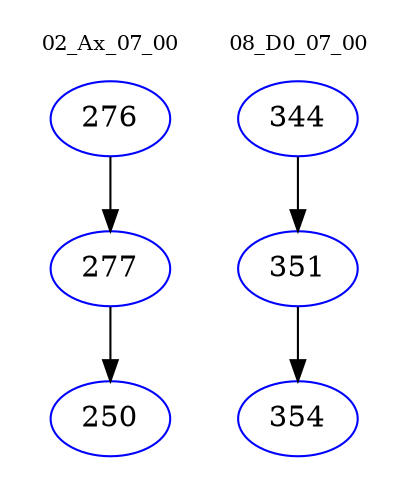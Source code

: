 digraph{
subgraph cluster_0 {
color = white
label = "02_Ax_07_00";
fontsize=10;
T0_276 [label="276", color="blue"]
T0_276 -> T0_277 [color="black"]
T0_277 [label="277", color="blue"]
T0_277 -> T0_250 [color="black"]
T0_250 [label="250", color="blue"]
}
subgraph cluster_1 {
color = white
label = "08_D0_07_00";
fontsize=10;
T1_344 [label="344", color="blue"]
T1_344 -> T1_351 [color="black"]
T1_351 [label="351", color="blue"]
T1_351 -> T1_354 [color="black"]
T1_354 [label="354", color="blue"]
}
}
